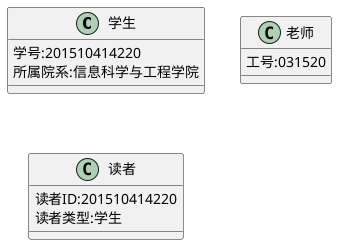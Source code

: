 @startuml

class 学生{
        学号:201510414220
        所属院系:信息科学与工程学院
    }

    class 老师{
        工号:031520
    }

    class 读者{
        读者ID:201510414220
        读者类型:学生
    }
@enduml